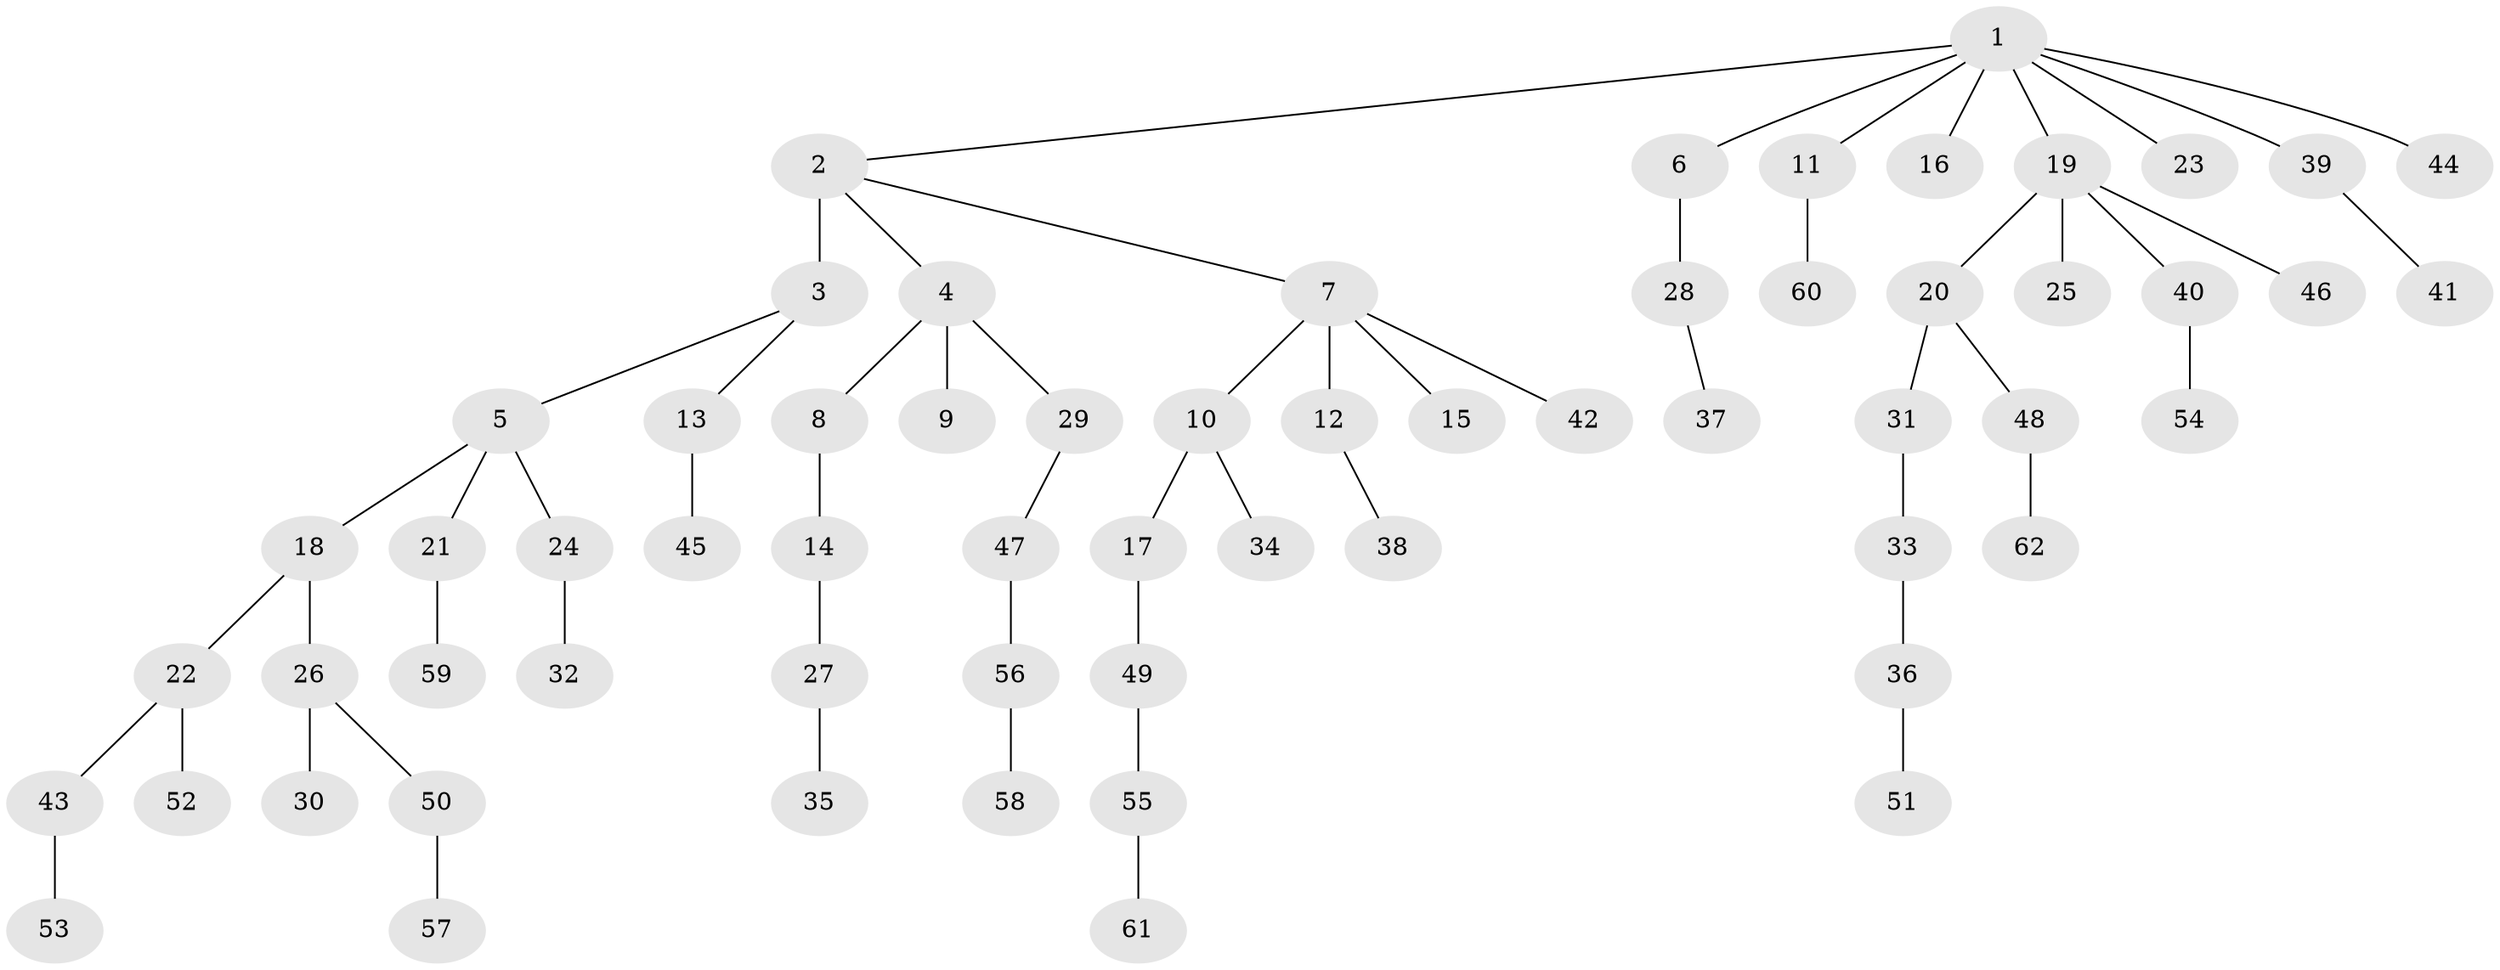 // original degree distribution, {9: 0.008130081300813009, 4: 0.04065040650406504, 7: 0.016260162601626018, 5: 0.008130081300813009, 3: 0.13008130081300814, 6: 0.032520325203252036, 2: 0.24390243902439024, 1: 0.5203252032520326}
// Generated by graph-tools (version 1.1) at 2025/36/03/09/25 02:36:57]
// undirected, 62 vertices, 61 edges
graph export_dot {
graph [start="1"]
  node [color=gray90,style=filled];
  1;
  2;
  3;
  4;
  5;
  6;
  7;
  8;
  9;
  10;
  11;
  12;
  13;
  14;
  15;
  16;
  17;
  18;
  19;
  20;
  21;
  22;
  23;
  24;
  25;
  26;
  27;
  28;
  29;
  30;
  31;
  32;
  33;
  34;
  35;
  36;
  37;
  38;
  39;
  40;
  41;
  42;
  43;
  44;
  45;
  46;
  47;
  48;
  49;
  50;
  51;
  52;
  53;
  54;
  55;
  56;
  57;
  58;
  59;
  60;
  61;
  62;
  1 -- 2 [weight=1.0];
  1 -- 6 [weight=1.0];
  1 -- 11 [weight=1.0];
  1 -- 16 [weight=1.0];
  1 -- 19 [weight=1.0];
  1 -- 23 [weight=1.0];
  1 -- 39 [weight=1.0];
  1 -- 44 [weight=1.0];
  2 -- 3 [weight=4.0];
  2 -- 4 [weight=1.0];
  2 -- 7 [weight=1.0];
  3 -- 5 [weight=1.0];
  3 -- 13 [weight=1.0];
  4 -- 8 [weight=1.0];
  4 -- 9 [weight=1.0];
  4 -- 29 [weight=1.0];
  5 -- 18 [weight=1.0];
  5 -- 21 [weight=1.0];
  5 -- 24 [weight=1.0];
  6 -- 28 [weight=1.0];
  7 -- 10 [weight=1.0];
  7 -- 12 [weight=1.0];
  7 -- 15 [weight=1.0];
  7 -- 42 [weight=1.0];
  8 -- 14 [weight=1.0];
  10 -- 17 [weight=1.0];
  10 -- 34 [weight=1.0];
  11 -- 60 [weight=1.0];
  12 -- 38 [weight=1.0];
  13 -- 45 [weight=1.0];
  14 -- 27 [weight=1.0];
  17 -- 49 [weight=1.0];
  18 -- 22 [weight=1.0];
  18 -- 26 [weight=1.0];
  19 -- 20 [weight=1.0];
  19 -- 25 [weight=1.0];
  19 -- 40 [weight=1.0];
  19 -- 46 [weight=1.0];
  20 -- 31 [weight=1.0];
  20 -- 48 [weight=1.0];
  21 -- 59 [weight=1.0];
  22 -- 43 [weight=1.0];
  22 -- 52 [weight=1.0];
  24 -- 32 [weight=1.0];
  26 -- 30 [weight=1.0];
  26 -- 50 [weight=1.0];
  27 -- 35 [weight=1.0];
  28 -- 37 [weight=1.0];
  29 -- 47 [weight=1.0];
  31 -- 33 [weight=1.0];
  33 -- 36 [weight=1.0];
  36 -- 51 [weight=1.0];
  39 -- 41 [weight=1.0];
  40 -- 54 [weight=1.0];
  43 -- 53 [weight=1.0];
  47 -- 56 [weight=1.0];
  48 -- 62 [weight=1.0];
  49 -- 55 [weight=1.0];
  50 -- 57 [weight=1.0];
  55 -- 61 [weight=1.0];
  56 -- 58 [weight=1.0];
}
